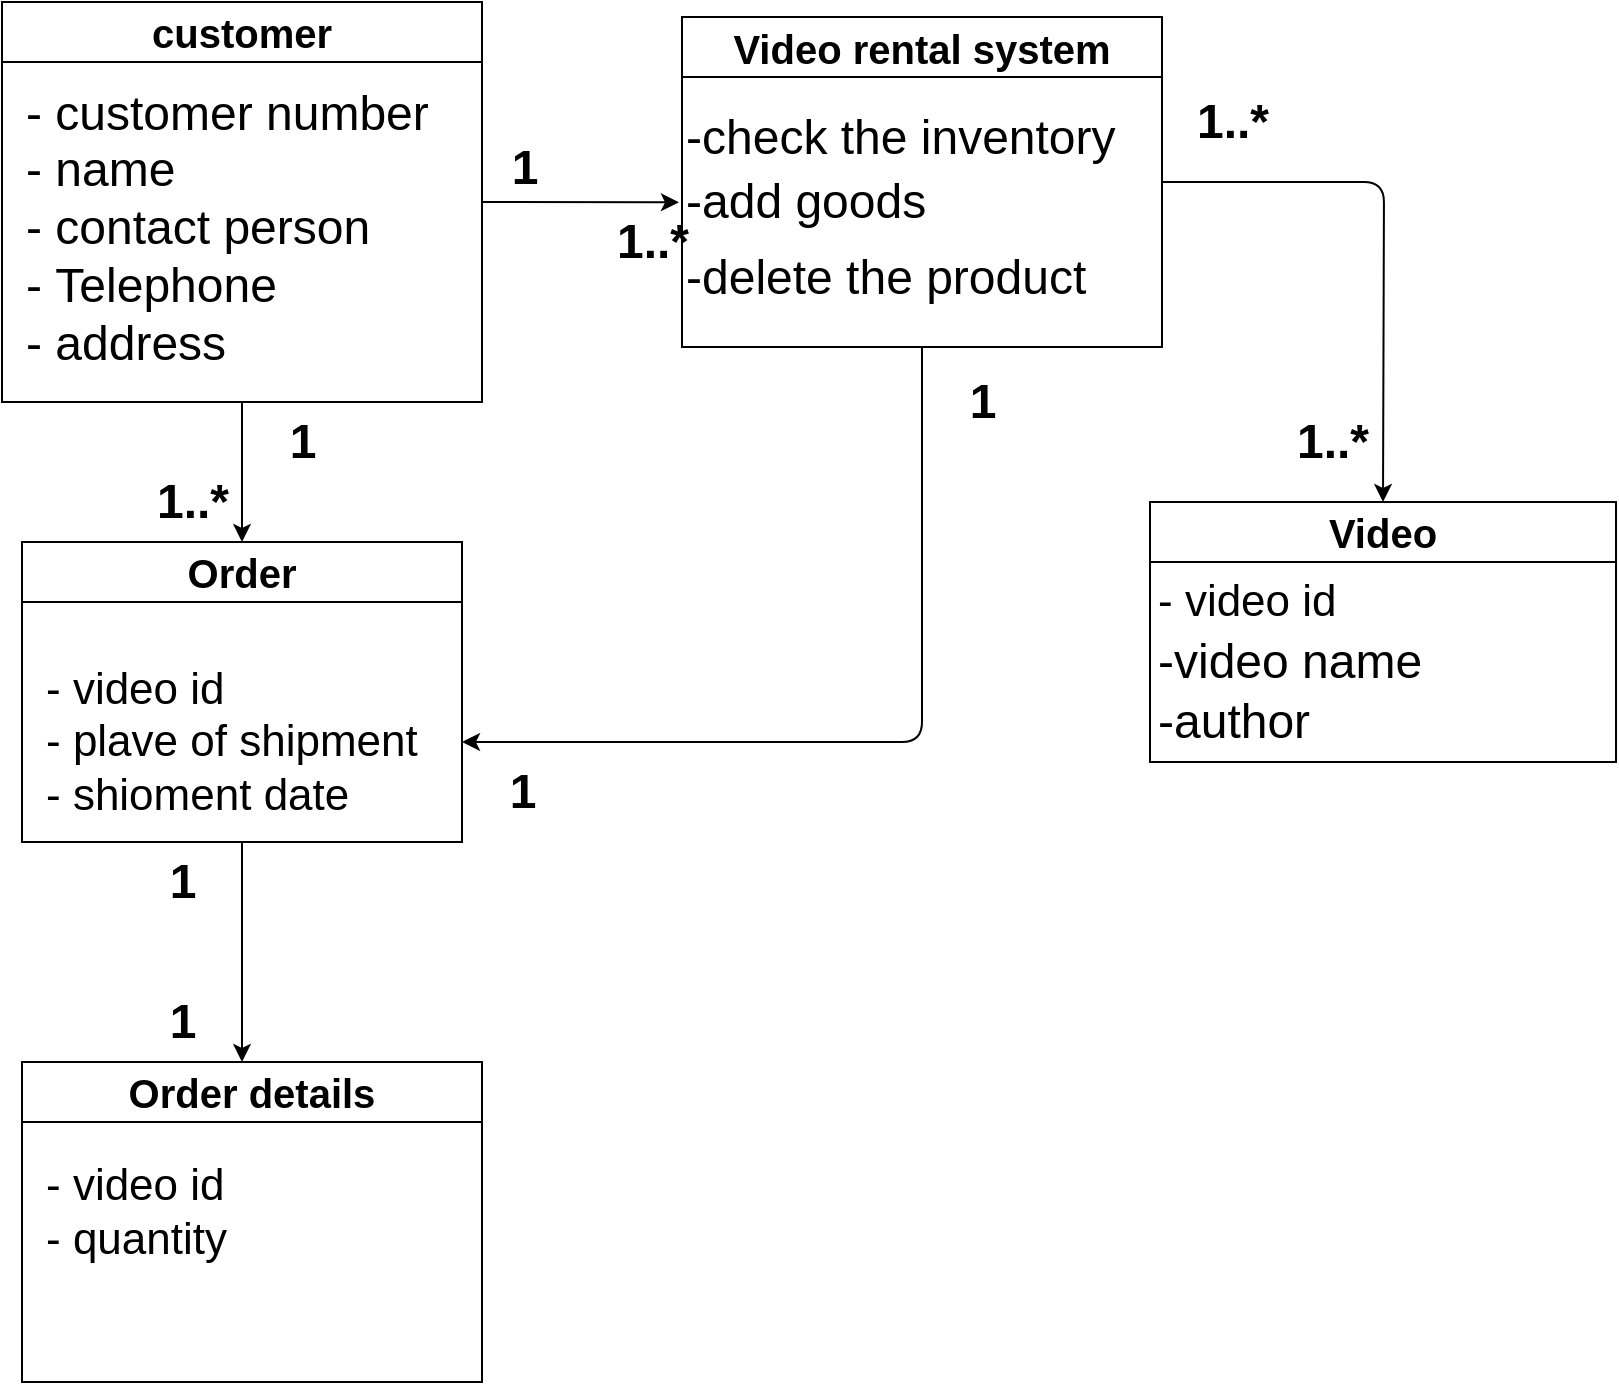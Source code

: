 <mxfile>
    <diagram id="nuq9U3arvXfgI5p2zAki" name="初步類別圖">
        <mxGraphModel dx="1163" dy="592" grid="1" gridSize="10" guides="1" tooltips="1" connect="1" arrows="0" fold="1" page="1" pageScale="1" pageWidth="827" pageHeight="1169" math="0" shadow="0">
            <root>
                <mxCell id="0"/>
                <mxCell id="1" parent="0"/>
                <mxCell id="NEcEsWFajrbZBPoSEIqB-147" style="edgeStyle=none;html=1;exitX=0.5;exitY=1;exitDx=0;exitDy=0;entryX=0.5;entryY=0;entryDx=0;entryDy=0;" parent="1" source="33" target="ymKHsQlVTlzVroeCP11B-75" edge="1">
                    <mxGeometry relative="1" as="geometry"/>
                </mxCell>
                <mxCell id="NEcEsWFajrbZBPoSEIqB-149" style="edgeStyle=none;html=1;exitX=1;exitY=0.5;exitDx=0;exitDy=0;entryX=-0.011;entryY=0.324;entryDx=0;entryDy=0;entryPerimeter=0;" parent="1" source="33" target="104" edge="1">
                    <mxGeometry relative="1" as="geometry"/>
                </mxCell>
                <mxCell id="33" value="&lt;font style=&quot;font-size: 20px;&quot;&gt;customer&lt;/font&gt;" style="swimlane;whiteSpace=wrap;html=1;startSize=30;" parent="1" vertex="1">
                    <mxGeometry x="20" y="50" width="240" height="200" as="geometry"/>
                </mxCell>
                <mxCell id="34" value="&lt;font style=&quot;&quot;&gt;&lt;span style=&quot;font-size: 24px;&quot;&gt;- customer number&lt;br&gt;&lt;/span&gt;&lt;span style=&quot;font-size: 24px;&quot;&gt;- name&lt;br&gt;&lt;/span&gt;&lt;span style=&quot;font-size: 24px;&quot;&gt;- contact person&lt;/span&gt;&lt;br&gt;&lt;span style=&quot;font-size: 24px;&quot;&gt;-&amp;nbsp;Telephone&lt;/span&gt;&lt;br&gt;&lt;span style=&quot;font-size: 24px;&quot;&gt;- address&lt;/span&gt;&lt;br&gt;&lt;/font&gt;" style="text;html=1;align=left;verticalAlign=middle;resizable=0;points=[];autosize=1;strokeColor=none;fillColor=none;" parent="33" vertex="1">
                    <mxGeometry x="10" y="32.5" width="220" height="160" as="geometry"/>
                </mxCell>
                <mxCell id="70" value="1..*" style="text;strokeColor=none;fillColor=none;html=1;fontSize=24;fontStyle=1;verticalAlign=middle;align=center;" parent="1" vertex="1">
                    <mxGeometry x="330" y="170" width="30" as="geometry"/>
                </mxCell>
                <mxCell id="72" value="1" style="text;strokeColor=none;fillColor=none;html=1;fontSize=24;fontStyle=1;verticalAlign=middle;align=center;" parent="1" vertex="1">
                    <mxGeometry x="251" y="123" width="60" height="20" as="geometry"/>
                </mxCell>
                <mxCell id="NEcEsWFajrbZBPoSEIqB-148" style="edgeStyle=none;html=1;exitX=0.5;exitY=1;exitDx=0;exitDy=0;" parent="1" source="ymKHsQlVTlzVroeCP11B-75" edge="1">
                    <mxGeometry relative="1" as="geometry">
                        <mxPoint x="140" y="580" as="targetPoint"/>
                    </mxGeometry>
                </mxCell>
                <mxCell id="ymKHsQlVTlzVroeCP11B-75" value="&lt;font style=&quot;font-size: 20px;&quot;&gt;Order&lt;/font&gt;" style="swimlane;whiteSpace=wrap;html=1;startSize=30;" parent="1" vertex="1">
                    <mxGeometry x="30" y="320" width="220" height="150" as="geometry"/>
                </mxCell>
                <mxCell id="ymKHsQlVTlzVroeCP11B-76" value="&lt;font style=&quot;&quot;&gt;&lt;span style=&quot;font-size: 22px;&quot;&gt;- video id&lt;/span&gt;&lt;/font&gt;&lt;font style=&quot;&quot;&gt;&lt;br&gt;&lt;span style=&quot;font-size: 22px;&quot;&gt;- plave of shipment&lt;br&gt;&lt;/span&gt;&lt;span style=&quot;font-size: 22px;&quot;&gt;- shioment date&lt;/span&gt;&lt;br&gt;&lt;/font&gt;" style="text;html=1;align=left;verticalAlign=middle;resizable=0;points=[];autosize=1;strokeColor=none;fillColor=none;" parent="ymKHsQlVTlzVroeCP11B-75" vertex="1">
                    <mxGeometry x="10" y="55" width="210" height="90" as="geometry"/>
                </mxCell>
                <mxCell id="75" value="&lt;span style=&quot;font-size: 20px;&quot;&gt;Video&lt;/span&gt;" style="swimlane;whiteSpace=wrap;html=1;startSize=30;" parent="1" vertex="1">
                    <mxGeometry x="594" y="300" width="233" height="130" as="geometry"/>
                </mxCell>
                <mxCell id="76" value="&lt;font style=&quot;font-size: 22px;&quot;&gt; - video id&lt;br&gt;&lt;/font&gt;" style="text;html=1;align=left;verticalAlign=middle;resizable=0;points=[];autosize=1;strokeColor=none;fillColor=none;" parent="75" vertex="1">
                    <mxGeometry x="1.5" y="30" width="110" height="40" as="geometry"/>
                </mxCell>
                <mxCell id="112" value="&lt;font style=&quot;font-size: 22px;&quot;&gt;&lt;span style=&quot;font-size: 24px;&quot;&gt;-video name&lt;/span&gt;&lt;br&gt;&lt;/font&gt;" style="text;html=1;align=left;verticalAlign=middle;resizable=0;points=[];autosize=1;strokeColor=none;fillColor=none;" parent="75" vertex="1">
                    <mxGeometry x="1.5" y="60" width="160" height="40" as="geometry"/>
                </mxCell>
                <mxCell id="NEcEsWFajrbZBPoSEIqB-137" value="&lt;font style=&quot;font-size: 22px;&quot;&gt;&lt;span style=&quot;font-size: 24px;&quot;&gt;-author&lt;/span&gt;&lt;br&gt;&lt;/font&gt;" style="text;html=1;align=left;verticalAlign=middle;resizable=0;points=[];autosize=1;strokeColor=none;fillColor=none;" parent="75" vertex="1">
                    <mxGeometry x="1.5" y="90" width="100" height="40" as="geometry"/>
                </mxCell>
                <mxCell id="NEcEsWFajrbZBPoSEIqB-146" style="edgeStyle=none;html=1;exitX=1;exitY=0.5;exitDx=0;exitDy=0;entryX=0.5;entryY=0;entryDx=0;entryDy=0;" parent="1" source="77" target="75" edge="1">
                    <mxGeometry relative="1" as="geometry">
                        <mxPoint x="730.0" y="130" as="targetPoint"/>
                        <Array as="points">
                            <mxPoint x="711" y="140"/>
                        </Array>
                    </mxGeometry>
                </mxCell>
                <mxCell id="CTMCv37kyxmL4uzsR44m-120" style="edgeStyle=none;html=1;exitX=0.5;exitY=1;exitDx=0;exitDy=0;entryX=1;entryY=0.5;entryDx=0;entryDy=0;entryPerimeter=0;" parent="1" source="77" target="ymKHsQlVTlzVroeCP11B-76" edge="1">
                    <mxGeometry relative="1" as="geometry">
                        <Array as="points">
                            <mxPoint x="480" y="420"/>
                        </Array>
                    </mxGeometry>
                </mxCell>
                <mxCell id="77" value="&lt;span style=&quot;font-size: 20px;&quot;&gt;Video rental system&lt;/span&gt;" style="swimlane;whiteSpace=wrap;html=1;startSize=30;" parent="1" vertex="1">
                    <mxGeometry x="360" y="57.5" width="240" height="165" as="geometry"/>
                </mxCell>
                <mxCell id="78" value="&lt;font style=&quot;font-size: 22px;&quot;&gt;&lt;span style=&quot;font-size: 24px;&quot;&gt;-check the inventory&lt;/span&gt;&lt;br&gt;&lt;/font&gt;" style="text;html=1;align=left;verticalAlign=middle;resizable=0;points=[];autosize=1;strokeColor=none;fillColor=none;" parent="77" vertex="1">
                    <mxGeometry y="40" width="240" height="40" as="geometry"/>
                </mxCell>
                <mxCell id="104" value="&lt;font style=&quot;font-size: 22px;&quot;&gt;&lt;span style=&quot;font-size: 24px;&quot;&gt;-add goods&lt;br&gt;&lt;/span&gt;&lt;br&gt;&lt;/font&gt;" style="text;html=1;align=left;verticalAlign=middle;resizable=0;points=[];autosize=1;strokeColor=none;fillColor=none;" parent="77" vertex="1">
                    <mxGeometry y="70" width="140" height="70" as="geometry"/>
                </mxCell>
                <mxCell id="NEcEsWFajrbZBPoSEIqB-136" value="&lt;font style=&quot;font-size: 22px;&quot;&gt;&lt;span style=&quot;font-size: 24px;&quot;&gt;-delete the product&lt;/span&gt;&lt;br&gt;&lt;/font&gt;" style="text;html=1;align=left;verticalAlign=middle;resizable=0;points=[];autosize=1;strokeColor=none;fillColor=none;" parent="77" vertex="1">
                    <mxGeometry y="110" width="220" height="40" as="geometry"/>
                </mxCell>
                <mxCell id="23" value="&lt;span style=&quot;font-size: 20px;&quot;&gt;Order details&lt;/span&gt;" style="swimlane;whiteSpace=wrap;html=1;startSize=30;" parent="1" vertex="1">
                    <mxGeometry x="30" y="580" width="230" height="160" as="geometry"/>
                </mxCell>
                <mxCell id="24" value="&lt;font style=&quot;&quot;&gt;&lt;span style=&quot;font-size: 22px;&quot;&gt;- video id&lt;/span&gt;&lt;/font&gt;&lt;font style=&quot;&quot;&gt;&lt;br&gt;&lt;span style=&quot;font-size: 22px;&quot;&gt;-&amp;nbsp;quantity&lt;/span&gt;&lt;br&gt;&lt;/font&gt;" style="text;html=1;align=left;verticalAlign=middle;resizable=0;points=[];autosize=1;strokeColor=none;fillColor=none;" parent="23" vertex="1">
                    <mxGeometry x="10" y="40" width="110" height="70" as="geometry"/>
                </mxCell>
                <mxCell id="109" value="1" style="text;strokeColor=none;fillColor=none;html=1;fontSize=24;fontStyle=1;verticalAlign=middle;align=center;" parent="1" vertex="1">
                    <mxGeometry x="120" y="250" width="100" height="40" as="geometry"/>
                </mxCell>
                <mxCell id="113" value="1..*" style="text;strokeColor=none;fillColor=none;html=1;fontSize=24;fontStyle=1;verticalAlign=middle;align=center;" parent="1" vertex="1">
                    <mxGeometry x="100" y="300" width="30" as="geometry"/>
                </mxCell>
                <mxCell id="114" value="1..*" style="text;strokeColor=none;fillColor=none;html=1;fontSize=24;fontStyle=1;verticalAlign=middle;align=center;" parent="1" vertex="1">
                    <mxGeometry x="620" y="90" width="30" height="40" as="geometry"/>
                </mxCell>
                <mxCell id="115" value="1..*" style="text;strokeColor=none;fillColor=none;html=1;fontSize=24;fontStyle=1;verticalAlign=middle;align=center;" parent="1" vertex="1">
                    <mxGeometry x="670" y="205" width="30" height="130" as="geometry"/>
                </mxCell>
                <mxCell id="119" value="1" style="text;strokeColor=none;fillColor=none;html=1;fontSize=24;fontStyle=1;verticalAlign=middle;align=center;" parent="1" vertex="1">
                    <mxGeometry x="60" y="540" width="100" height="40" as="geometry"/>
                </mxCell>
                <mxCell id="120" value="1" style="text;strokeColor=none;fillColor=none;html=1;fontSize=24;fontStyle=1;verticalAlign=middle;align=center;" parent="1" vertex="1">
                    <mxGeometry x="60" y="470" width="100" height="40" as="geometry"/>
                </mxCell>
                <mxCell id="CTMCv37kyxmL4uzsR44m-121" value="1" style="text;strokeColor=none;fillColor=none;html=1;fontSize=24;fontStyle=1;verticalAlign=middle;align=center;" parent="1" vertex="1">
                    <mxGeometry x="460" y="230" width="100" height="40" as="geometry"/>
                </mxCell>
                <mxCell id="CTMCv37kyxmL4uzsR44m-122" value="1" style="text;strokeColor=none;fillColor=none;html=1;fontSize=24;fontStyle=1;verticalAlign=middle;align=center;" parent="1" vertex="1">
                    <mxGeometry x="230" y="430" width="100" height="30" as="geometry"/>
                </mxCell>
            </root>
        </mxGraphModel>
    </diagram>
    <diagram id="AkxxwqE6z16yv0lvU_IR" name="第2頁">
        <mxGraphModel dx="2817" dy="592" grid="1" gridSize="10" guides="1" tooltips="1" connect="1" arrows="1" fold="1" page="1" pageScale="1" pageWidth="827" pageHeight="1169" math="0" shadow="0">
            <root>
                <mxCell id="0"/>
                <mxCell id="1" parent="0"/>
                <mxCell id="5SD0GFOKpmo3XVJtTF31-1" value="&lt;font style=&quot;font-size: 20px;&quot;&gt;租影片系統&lt;/font&gt;" style="swimlane;whiteSpace=wrap;html=1;startSize=40;" parent="1" vertex="1">
                    <mxGeometry x="-1460" y="280" width="400" height="630" as="geometry"/>
                </mxCell>
                <mxCell id="5SD0GFOKpmo3XVJtTF31-2" value="&lt;font style=&quot;font-size: 25px;&quot;&gt;租借訂單&lt;/font&gt;" style="ellipse;whiteSpace=wrap;html=1;" parent="5SD0GFOKpmo3XVJtTF31-1" vertex="1">
                    <mxGeometry x="40" y="60" width="170" height="80" as="geometry"/>
                </mxCell>
                <mxCell id="5SD0GFOKpmo3XVJtTF31-3" value="影片庫存" style="ellipse;whiteSpace=wrap;html=1;fontSize=25;" parent="5SD0GFOKpmo3XVJtTF31-1" vertex="1">
                    <mxGeometry x="30" y="250" width="160" height="80" as="geometry"/>
                </mxCell>
                <mxCell id="5SD0GFOKpmo3XVJtTF31-4" value="出貨作業" style="ellipse;whiteSpace=wrap;html=1;fontSize=25;" parent="5SD0GFOKpmo3XVJtTF31-1" vertex="1">
                    <mxGeometry x="210" y="300" width="150" height="80" as="geometry"/>
                </mxCell>
                <mxCell id="5SD0GFOKpmo3XVJtTF31-5" value="回收作業" style="ellipse;whiteSpace=wrap;html=1;fontSize=25;" parent="5SD0GFOKpmo3XVJtTF31-1" vertex="1">
                    <mxGeometry x="210" y="150" width="150" height="80" as="geometry"/>
                </mxCell>
                <mxCell id="5SD0GFOKpmo3XVJtTF31-6" style="edgeStyle=none;html=1;exitX=1;exitY=0.333;exitDx=0;exitDy=0;exitPerimeter=0;entryX=0;entryY=0.5;entryDx=0;entryDy=0;fontSize=25;endArrow=none;endFill=0;" parent="1" source="5SD0GFOKpmo3XVJtTF31-8" target="5SD0GFOKpmo3XVJtTF31-2" edge="1">
                    <mxGeometry relative="1" as="geometry"/>
                </mxCell>
                <mxCell id="5SD0GFOKpmo3XVJtTF31-7" style="edgeStyle=none;html=1;exitX=1;exitY=0.333;exitDx=0;exitDy=0;exitPerimeter=0;entryX=0;entryY=0.5;entryDx=0;entryDy=0;fontSize=25;endArrow=none;endFill=0;" parent="1" source="5SD0GFOKpmo3XVJtTF31-8" target="5SD0GFOKpmo3XVJtTF31-5" edge="1">
                    <mxGeometry relative="1" as="geometry"/>
                </mxCell>
                <mxCell id="5SD0GFOKpmo3XVJtTF31-8" value="現場顧客" style="shape=umlActor;verticalLabelPosition=bottom;verticalAlign=top;html=1;outlineConnect=0;fontSize=20;" parent="1" vertex="1">
                    <mxGeometry x="-1570" y="340" width="60" height="100" as="geometry"/>
                </mxCell>
                <mxCell id="5SD0GFOKpmo3XVJtTF31-9" style="edgeStyle=none;html=1;exitX=1;exitY=0.333;exitDx=0;exitDy=0;exitPerimeter=0;entryX=0;entryY=0.5;entryDx=0;entryDy=0;fontSize=25;endArrow=none;endFill=0;" parent="1" source="5SD0GFOKpmo3XVJtTF31-11" target="5SD0GFOKpmo3XVJtTF31-2" edge="1">
                    <mxGeometry relative="1" as="geometry"/>
                </mxCell>
                <mxCell id="5SD0GFOKpmo3XVJtTF31-10" style="edgeStyle=none;html=1;exitX=1;exitY=0.333;exitDx=0;exitDy=0;exitPerimeter=0;entryX=0;entryY=0.5;entryDx=0;entryDy=0;fontSize=25;endArrow=none;endFill=0;" parent="1" source="5SD0GFOKpmo3XVJtTF31-11" target="5SD0GFOKpmo3XVJtTF31-5" edge="1">
                    <mxGeometry relative="1" as="geometry"/>
                </mxCell>
                <mxCell id="5SD0GFOKpmo3XVJtTF31-11" value="線上顧客" style="shape=umlActor;verticalLabelPosition=bottom;verticalAlign=top;html=1;outlineConnect=0;fontSize=20;" parent="1" vertex="1">
                    <mxGeometry x="-1570" y="490" width="60" height="100" as="geometry"/>
                </mxCell>
                <mxCell id="5SD0GFOKpmo3XVJtTF31-12" style="edgeStyle=none;html=1;exitX=1;exitY=0.333;exitDx=0;exitDy=0;exitPerimeter=0;entryX=0;entryY=0.5;entryDx=0;entryDy=0;fontSize=25;endArrow=none;endFill=0;" parent="1" source="5SD0GFOKpmo3XVJtTF31-14" target="5SD0GFOKpmo3XVJtTF31-2" edge="1">
                    <mxGeometry relative="1" as="geometry"/>
                </mxCell>
                <mxCell id="5SD0GFOKpmo3XVJtTF31-13" style="edgeStyle=none;html=1;exitX=1;exitY=0.333;exitDx=0;exitDy=0;exitPerimeter=0;entryX=0;entryY=0.5;entryDx=0;entryDy=0;fontSize=25;endArrow=none;endFill=0;" parent="1" source="5SD0GFOKpmo3XVJtTF31-14" target="5SD0GFOKpmo3XVJtTF31-3" edge="1">
                    <mxGeometry relative="1" as="geometry"/>
                </mxCell>
                <mxCell id="5SD0GFOKpmo3XVJtTF31-14" value="店員" style="shape=umlActor;verticalLabelPosition=bottom;verticalAlign=top;html=1;outlineConnect=0;fontSize=20;" parent="1" vertex="1">
                    <mxGeometry x="-1580" y="630" width="60" height="100" as="geometry"/>
                </mxCell>
                <mxCell id="5SD0GFOKpmo3XVJtTF31-15" style="edgeStyle=none;html=1;entryX=0;entryY=0.5;entryDx=0;entryDy=0;fontSize=25;endArrow=none;endFill=0;exitX=1;exitY=0.333;exitDx=0;exitDy=0;exitPerimeter=0;" parent="1" source="5SD0GFOKpmo3XVJtTF31-18" target="5SD0GFOKpmo3XVJtTF31-2" edge="1">
                    <mxGeometry relative="1" as="geometry">
                        <mxPoint x="-1520" y="810" as="sourcePoint"/>
                    </mxGeometry>
                </mxCell>
                <mxCell id="5SD0GFOKpmo3XVJtTF31-16" style="edgeStyle=none;html=1;exitX=1;exitY=0.333;exitDx=0;exitDy=0;exitPerimeter=0;entryX=0;entryY=0.5;entryDx=0;entryDy=0;fontSize=25;endArrow=none;endFill=0;" parent="1" source="5SD0GFOKpmo3XVJtTF31-18" target="5SD0GFOKpmo3XVJtTF31-3" edge="1">
                    <mxGeometry relative="1" as="geometry"/>
                </mxCell>
                <mxCell id="5SD0GFOKpmo3XVJtTF31-17" style="edgeStyle=none;html=1;exitX=1;exitY=0.333;exitDx=0;exitDy=0;exitPerimeter=0;entryX=0.5;entryY=1;entryDx=0;entryDy=0;fontSize=25;endArrow=none;endFill=0;" parent="1" source="5SD0GFOKpmo3XVJtTF31-18" target="5SD0GFOKpmo3XVJtTF31-5" edge="1">
                    <mxGeometry relative="1" as="geometry"/>
                </mxCell>
                <mxCell id="5SD0GFOKpmo3XVJtTF31-18" value="庫存管理員" style="shape=umlActor;verticalLabelPosition=bottom;verticalAlign=top;html=1;outlineConnect=0;fontSize=20;" parent="1" vertex="1">
                    <mxGeometry x="-1580" y="785" width="60" height="100" as="geometry"/>
                </mxCell>
                <mxCell id="5SD0GFOKpmo3XVJtTF31-19" style="edgeStyle=none;html=1;exitX=0;exitY=0.333;exitDx=0;exitDy=0;exitPerimeter=0;entryX=1;entryY=0.5;entryDx=0;entryDy=0;fontSize=25;endArrow=none;endFill=0;" parent="1" source="5SD0GFOKpmo3XVJtTF31-22" target="5SD0GFOKpmo3XVJtTF31-3" edge="1">
                    <mxGeometry relative="1" as="geometry"/>
                </mxCell>
                <mxCell id="5SD0GFOKpmo3XVJtTF31-20" style="edgeStyle=none;html=1;exitX=0;exitY=0.333;exitDx=0;exitDy=0;exitPerimeter=0;entryX=1;entryY=0.5;entryDx=0;entryDy=0;fontSize=25;endArrow=none;endFill=0;" parent="1" source="5SD0GFOKpmo3XVJtTF31-22" target="5SD0GFOKpmo3XVJtTF31-4" edge="1">
                    <mxGeometry relative="1" as="geometry"/>
                </mxCell>
                <mxCell id="5SD0GFOKpmo3XVJtTF31-21" style="edgeStyle=none;html=1;exitX=0;exitY=0.333;exitDx=0;exitDy=0;exitPerimeter=0;entryX=1;entryY=0.5;entryDx=0;entryDy=0;fontSize=25;endArrow=none;endFill=0;" parent="1" source="5SD0GFOKpmo3XVJtTF31-22" target="5SD0GFOKpmo3XVJtTF31-5" edge="1">
                    <mxGeometry relative="1" as="geometry"/>
                </mxCell>
                <mxCell id="5SD0GFOKpmo3XVJtTF31-22" value="物流人員" style="shape=umlActor;verticalLabelPosition=bottom;verticalAlign=top;html=1;outlineConnect=0;fontSize=20;" parent="1" vertex="1">
                    <mxGeometry x="-990" y="430" width="60" height="100" as="geometry"/>
                </mxCell>
            </root>
        </mxGraphModel>
    </diagram>
    <diagram id="uxeRygT8rkisD3RJ7s8g" name="系統循序圖">
        <mxGraphModel dx="1661" dy="846" grid="1" gridSize="10" guides="1" tooltips="1" connect="1" arrows="1" fold="1" page="1" pageScale="1" pageWidth="1390" pageHeight="980" math="0" shadow="0">
            <root>
                <mxCell id="0"/>
                <mxCell id="1" parent="0"/>
                <mxCell id="-9plJKBU2vz6Er4yd_fF-1" value="" style="html=1;outlineConnect=0;whiteSpace=wrap;fillColor=#FFFFFF;verticalLabelPosition=bottom;verticalAlign=top;align=center;shape=mxgraph.archimate3.actor;" parent="1" vertex="1">
                    <mxGeometry x="300" y="50" width="40" height="60" as="geometry"/>
                </mxCell>
                <mxCell id="6LdxzOxiuVe1bHUxVQ9I-2" value="" style="endArrow=none;dashed=1;html=1;dashPattern=1 3;strokeWidth=2;" parent="1" edge="1">
                    <mxGeometry width="50" height="50" relative="1" as="geometry">
                        <mxPoint x="320" y="920" as="sourcePoint"/>
                        <mxPoint x="319.5" y="120" as="targetPoint"/>
                    </mxGeometry>
                </mxCell>
                <mxCell id="6LdxzOxiuVe1bHUxVQ9I-3" value="&lt;font style=&quot;font-size: 18px;&quot;&gt;&lt;u style=&quot;&quot;&gt;:system&lt;/u&gt;:&lt;/font&gt;" style="rounded=0;whiteSpace=wrap;html=1;" parent="1" vertex="1">
                    <mxGeometry x="835" y="50" width="120" height="60" as="geometry"/>
                </mxCell>
                <mxCell id="6LdxzOxiuVe1bHUxVQ9I-4" value="" style="endArrow=classic;html=1;fontSize=18;" parent="1" edge="1">
                    <mxGeometry width="50" height="50" relative="1" as="geometry">
                        <mxPoint x="320" y="180" as="sourcePoint"/>
                        <mxPoint x="880" y="180" as="targetPoint"/>
                    </mxGeometry>
                </mxCell>
                <mxCell id="cbVE-FDlNUqKwQ1kmnJb-1" value="&lt;font style=&quot;&quot;&gt;&lt;span style=&quot;font-size: 24px;&quot;&gt;inputOrder()&lt;/span&gt;&lt;br&gt;&lt;/font&gt;" style="text;html=1;align=left;verticalAlign=middle;resizable=0;points=[];autosize=1;strokeColor=none;fillColor=none;" parent="1" vertex="1">
                    <mxGeometry x="520" y="140" width="150" height="40" as="geometry"/>
                </mxCell>
                <mxCell id="cbVE-FDlNUqKwQ1kmnJb-2" value="" style="endArrow=classic;html=1;fontSize=18;" parent="1" edge="1">
                    <mxGeometry width="50" height="50" relative="1" as="geometry">
                        <mxPoint x="320" y="270" as="sourcePoint"/>
                        <mxPoint x="880" y="270" as="targetPoint"/>
                    </mxGeometry>
                </mxCell>
                <mxCell id="cbVE-FDlNUqKwQ1kmnJb-3" value="&lt;font style=&quot;&quot;&gt;&lt;span style=&quot;font-size: 24px;&quot;&gt;getCustomer(customerID,customerName)&lt;/span&gt;&lt;br&gt;&lt;/font&gt;" style="text;html=1;align=left;verticalAlign=middle;resizable=0;points=[];autosize=1;strokeColor=none;fillColor=none;" parent="1" vertex="1">
                    <mxGeometry x="400" y="230" width="470" height="40" as="geometry"/>
                </mxCell>
                <mxCell id="cbVE-FDlNUqKwQ1kmnJb-4" value="&lt;font style=&quot;&quot;&gt;&lt;span style=&quot;font-size: 24px;&quot;&gt;addItem(videoID,place,date)&lt;/span&gt;&lt;br&gt;&lt;/font&gt;" style="text;html=1;align=left;verticalAlign=middle;resizable=0;points=[];autosize=1;strokeColor=none;fillColor=none;" parent="1" vertex="1">
                    <mxGeometry x="435" y="320" width="330" height="40" as="geometry"/>
                </mxCell>
                <mxCell id="cbVE-FDlNUqKwQ1kmnJb-5" value="" style="endArrow=classic;html=1;fontSize=18;" parent="1" edge="1">
                    <mxGeometry width="50" height="50" relative="1" as="geometry">
                        <mxPoint x="320" y="360" as="sourcePoint"/>
                        <mxPoint x="880" y="360" as="targetPoint"/>
                    </mxGeometry>
                </mxCell>
                <mxCell id="cbVE-FDlNUqKwQ1kmnJb-6" value="&lt;font style=&quot;&quot;&gt;&lt;span style=&quot;font-size: 24px;&quot;&gt;checkOrderItem(orderItem)&lt;/span&gt;&lt;br&gt;&lt;/font&gt;" style="text;html=1;align=left;verticalAlign=middle;resizable=0;points=[];autosize=1;strokeColor=none;fillColor=none;" parent="1" vertex="1">
                    <mxGeometry x="440" y="400" width="310" height="40" as="geometry"/>
                </mxCell>
                <mxCell id="cbVE-FDlNUqKwQ1kmnJb-7" value="" style="endArrow=classic;html=1;fontSize=18;" parent="1" edge="1">
                    <mxGeometry width="50" height="50" relative="1" as="geometry">
                        <mxPoint x="320" y="440" as="sourcePoint"/>
                        <mxPoint x="880" y="440" as="targetPoint"/>
                    </mxGeometry>
                </mxCell>
                <mxCell id="cbVE-FDlNUqKwQ1kmnJb-8" value="" style="endArrow=classic;html=1;fontSize=18;" parent="1" edge="1">
                    <mxGeometry width="50" height="50" relative="1" as="geometry">
                        <mxPoint x="320" y="520" as="sourcePoint"/>
                        <mxPoint x="880" y="520" as="targetPoint"/>
                    </mxGeometry>
                </mxCell>
                <mxCell id="cbVE-FDlNUqKwQ1kmnJb-9" value="&lt;font style=&quot;&quot;&gt;&lt;span style=&quot;font-size: 24px;&quot;&gt;saveOrder(newOrder)&lt;/span&gt;&lt;br&gt;&lt;/font&gt;" style="text;html=1;align=left;verticalAlign=middle;resizable=0;points=[];autosize=1;strokeColor=none;fillColor=none;" parent="1" vertex="1">
                    <mxGeometry x="440" y="480" width="260" height="40" as="geometry"/>
                </mxCell>
                <mxCell id="cbVE-FDlNUqKwQ1kmnJb-10" value="" style="endArrow=classic;html=1;fontSize=18;" parent="1" edge="1">
                    <mxGeometry width="50" height="50" relative="1" as="geometry">
                        <mxPoint x="320" y="600" as="sourcePoint"/>
                        <mxPoint x="880" y="600" as="targetPoint"/>
                    </mxGeometry>
                </mxCell>
                <mxCell id="cbVE-FDlNUqKwQ1kmnJb-11" value="&lt;font style=&quot;&quot;&gt;&lt;span style=&quot;font-size: 24px;&quot;&gt;modifyOrder(order)&lt;/span&gt;&lt;br&gt;&lt;/font&gt;" style="text;html=1;align=left;verticalAlign=middle;resizable=0;points=[];autosize=1;strokeColor=none;fillColor=none;" parent="1" vertex="1">
                    <mxGeometry x="440" y="560" width="230" height="40" as="geometry"/>
                </mxCell>
                <mxCell id="cbVE-FDlNUqKwQ1kmnJb-12" value="&lt;font style=&quot;&quot;&gt;&lt;span style=&quot;font-size: 24px;&quot;&gt;checkOrderItem(orderItem)&lt;/span&gt;&lt;br&gt;&lt;/font&gt;" style="text;html=1;align=left;verticalAlign=middle;resizable=0;points=[];autosize=1;strokeColor=none;fillColor=none;" parent="1" vertex="1">
                    <mxGeometry x="440" y="640" width="310" height="40" as="geometry"/>
                </mxCell>
                <mxCell id="cbVE-FDlNUqKwQ1kmnJb-13" value="" style="endArrow=classic;html=1;fontSize=18;" parent="1" edge="1">
                    <mxGeometry width="50" height="50" relative="1" as="geometry">
                        <mxPoint x="320" y="680" as="sourcePoint"/>
                        <mxPoint x="880" y="680" as="targetPoint"/>
                    </mxGeometry>
                </mxCell>
                <mxCell id="cbVE-FDlNUqKwQ1kmnJb-14" value="&lt;font style=&quot;&quot;&gt;&lt;span style=&quot;font-size: 24px;&quot;&gt;saveOrder(order)&lt;/span&gt;&lt;br&gt;&lt;/font&gt;" style="text;html=1;align=left;verticalAlign=middle;resizable=0;points=[];autosize=1;strokeColor=none;fillColor=none;" parent="1" vertex="1">
                    <mxGeometry x="440" y="720" width="210" height="40" as="geometry"/>
                </mxCell>
                <mxCell id="cbVE-FDlNUqKwQ1kmnJb-15" value="" style="endArrow=classic;html=1;fontSize=18;" parent="1" edge="1">
                    <mxGeometry width="50" height="50" relative="1" as="geometry">
                        <mxPoint x="320" y="760" as="sourcePoint"/>
                        <mxPoint x="880" y="760" as="targetPoint"/>
                    </mxGeometry>
                </mxCell>
                <mxCell id="cbVE-FDlNUqKwQ1kmnJb-16" value="" style="endArrow=classic;html=1;fontSize=18;" parent="1" edge="1">
                    <mxGeometry width="50" height="50" relative="1" as="geometry">
                        <mxPoint x="320" y="840" as="sourcePoint"/>
                        <mxPoint x="880" y="840" as="targetPoint"/>
                    </mxGeometry>
                </mxCell>
                <mxCell id="cbVE-FDlNUqKwQ1kmnJb-17" value="&lt;font style=&quot;&quot;&gt;&lt;span style=&quot;font-size: 24px;&quot;&gt;deleteOrder(order)&lt;/span&gt;&lt;br&gt;&lt;/font&gt;" style="text;html=1;align=left;verticalAlign=middle;resizable=0;points=[];autosize=1;strokeColor=none;fillColor=none;" parent="1" vertex="1">
                    <mxGeometry x="435" y="800" width="220" height="40" as="geometry"/>
                </mxCell>
                <mxCell id="cbVE-FDlNUqKwQ1kmnJb-18" value="" style="rounded=0;whiteSpace=wrap;html=1;fontSize=18;rotation=90;" parent="1" vertex="1">
                    <mxGeometry x="870" y="190" width="50" height="20" as="geometry"/>
                </mxCell>
                <mxCell id="cbVE-FDlNUqKwQ1kmnJb-20" value="" style="rounded=0;whiteSpace=wrap;html=1;fontSize=18;rotation=90;" parent="1" vertex="1">
                    <mxGeometry x="870" y="280" width="50" height="20" as="geometry"/>
                </mxCell>
                <mxCell id="cbVE-FDlNUqKwQ1kmnJb-21" value="" style="rounded=0;whiteSpace=wrap;html=1;fontSize=18;rotation=90;" parent="1" vertex="1">
                    <mxGeometry x="870" y="450" width="50" height="20" as="geometry"/>
                </mxCell>
                <mxCell id="cbVE-FDlNUqKwQ1kmnJb-22" value="" style="rounded=0;whiteSpace=wrap;html=1;fontSize=18;rotation=90;" parent="1" vertex="1">
                    <mxGeometry x="870" y="530" width="50" height="20" as="geometry"/>
                </mxCell>
                <mxCell id="cbVE-FDlNUqKwQ1kmnJb-23" value="" style="rounded=0;whiteSpace=wrap;html=1;fontSize=18;rotation=90;" parent="1" vertex="1">
                    <mxGeometry x="870" y="374" width="50" height="20" as="geometry"/>
                </mxCell>
                <mxCell id="cbVE-FDlNUqKwQ1kmnJb-27" value="" style="rounded=0;whiteSpace=wrap;html=1;fontSize=18;rotation=90;" parent="1" vertex="1">
                    <mxGeometry x="870" y="610" width="50" height="20" as="geometry"/>
                </mxCell>
                <mxCell id="cbVE-FDlNUqKwQ1kmnJb-28" value="" style="rounded=0;whiteSpace=wrap;html=1;fontSize=18;rotation=90;" parent="1" vertex="1">
                    <mxGeometry x="870" y="700" width="50" height="20" as="geometry"/>
                </mxCell>
                <mxCell id="cbVE-FDlNUqKwQ1kmnJb-29" value="" style="rounded=0;whiteSpace=wrap;html=1;fontSize=18;rotation=90;" parent="1" vertex="1">
                    <mxGeometry x="870" y="777" width="50" height="20" as="geometry"/>
                </mxCell>
                <mxCell id="cbVE-FDlNUqKwQ1kmnJb-30" value="" style="rounded=0;whiteSpace=wrap;html=1;fontSize=18;rotation=90;" parent="1" vertex="1">
                    <mxGeometry x="870" y="850" width="50" height="20" as="geometry"/>
                </mxCell>
                <mxCell id="cbVE-FDlNUqKwQ1kmnJb-31" value="" style="endArrow=none;dashed=1;html=1;fontSize=18;" parent="1" edge="1">
                    <mxGeometry width="50" height="50" relative="1" as="geometry">
                        <mxPoint x="895" y="920" as="sourcePoint"/>
                        <mxPoint x="894.74" y="880" as="targetPoint"/>
                    </mxGeometry>
                </mxCell>
                <mxCell id="cbVE-FDlNUqKwQ1kmnJb-32" value="" style="endArrow=none;dashed=1;html=1;fontSize=18;entryX=1;entryY=0.5;entryDx=0;entryDy=0;exitX=0;exitY=0.5;exitDx=0;exitDy=0;" parent="1" source="cbVE-FDlNUqKwQ1kmnJb-20" target="cbVE-FDlNUqKwQ1kmnJb-18" edge="1">
                    <mxGeometry width="50" height="50" relative="1" as="geometry">
                        <mxPoint x="894.74" y="270" as="sourcePoint"/>
                        <mxPoint x="894.74" y="230" as="targetPoint"/>
                    </mxGeometry>
                </mxCell>
                <mxCell id="cbVE-FDlNUqKwQ1kmnJb-34" value="" style="endArrow=none;dashed=1;html=1;fontSize=18;entryX=0.5;entryY=1;entryDx=0;entryDy=0;" parent="1" target="6LdxzOxiuVe1bHUxVQ9I-3" edge="1">
                    <mxGeometry width="50" height="50" relative="1" as="geometry">
                        <mxPoint x="894.74" y="175" as="sourcePoint"/>
                        <mxPoint x="894.74" y="145" as="targetPoint"/>
                    </mxGeometry>
                </mxCell>
                <mxCell id="cbVE-FDlNUqKwQ1kmnJb-35" value="" style="endArrow=none;dashed=1;html=1;fontSize=18;entryX=1;entryY=0.5;entryDx=0;entryDy=0;" parent="1" target="cbVE-FDlNUqKwQ1kmnJb-20" edge="1">
                    <mxGeometry width="50" height="50" relative="1" as="geometry">
                        <mxPoint x="894.74" y="360" as="sourcePoint"/>
                        <mxPoint x="894.74" y="330" as="targetPoint"/>
                    </mxGeometry>
                </mxCell>
                <mxCell id="cbVE-FDlNUqKwQ1kmnJb-36" value="" style="endArrow=none;dashed=1;html=1;fontSize=18;" parent="1" edge="1">
                    <mxGeometry width="50" height="50" relative="1" as="geometry">
                        <mxPoint x="894.74" y="434" as="sourcePoint"/>
                        <mxPoint x="895" y="410" as="targetPoint"/>
                    </mxGeometry>
                </mxCell>
                <mxCell id="cbVE-FDlNUqKwQ1kmnJb-37" value="" style="endArrow=none;dashed=1;html=1;fontSize=18;entryX=1;entryY=0.5;entryDx=0;entryDy=0;" parent="1" target="cbVE-FDlNUqKwQ1kmnJb-21" edge="1">
                    <mxGeometry width="50" height="50" relative="1" as="geometry">
                        <mxPoint x="895" y="520" as="sourcePoint"/>
                        <mxPoint x="894.74" y="500" as="targetPoint"/>
                        <Array as="points">
                            <mxPoint x="894.74" y="510"/>
                        </Array>
                    </mxGeometry>
                </mxCell>
                <mxCell id="cbVE-FDlNUqKwQ1kmnJb-39" value="" style="endArrow=none;dashed=1;html=1;fontSize=18;" parent="1" edge="1">
                    <mxGeometry width="50" height="50" relative="1" as="geometry">
                        <mxPoint x="894.74" y="595" as="sourcePoint"/>
                        <mxPoint x="894.74" y="565" as="targetPoint"/>
                    </mxGeometry>
                </mxCell>
                <mxCell id="cbVE-FDlNUqKwQ1kmnJb-40" value="" style="endArrow=none;dashed=1;html=1;fontSize=18;entryX=1;entryY=0.5;entryDx=0;entryDy=0;" parent="1" target="cbVE-FDlNUqKwQ1kmnJb-27" edge="1">
                    <mxGeometry width="50" height="50" relative="1" as="geometry">
                        <mxPoint x="894.74" y="685" as="sourcePoint"/>
                        <mxPoint x="895" y="650" as="targetPoint"/>
                    </mxGeometry>
                </mxCell>
                <mxCell id="cbVE-FDlNUqKwQ1kmnJb-41" value="" style="endArrow=none;dashed=1;html=1;fontSize=18;" parent="1" edge="1">
                    <mxGeometry width="50" height="50" relative="1" as="geometry">
                        <mxPoint x="894.74" y="760" as="sourcePoint"/>
                        <mxPoint x="894.74" y="730" as="targetPoint"/>
                    </mxGeometry>
                </mxCell>
                <mxCell id="cbVE-FDlNUqKwQ1kmnJb-42" value="" style="endArrow=none;dashed=1;html=1;fontSize=18;entryX=1;entryY=0.5;entryDx=0;entryDy=0;" parent="1" target="cbVE-FDlNUqKwQ1kmnJb-29" edge="1">
                    <mxGeometry width="50" height="50" relative="1" as="geometry">
                        <mxPoint x="895" y="840" as="sourcePoint"/>
                        <mxPoint x="894.74" y="820" as="targetPoint"/>
                    </mxGeometry>
                </mxCell>
            </root>
        </mxGraphModel>
    </diagram>
</mxfile>